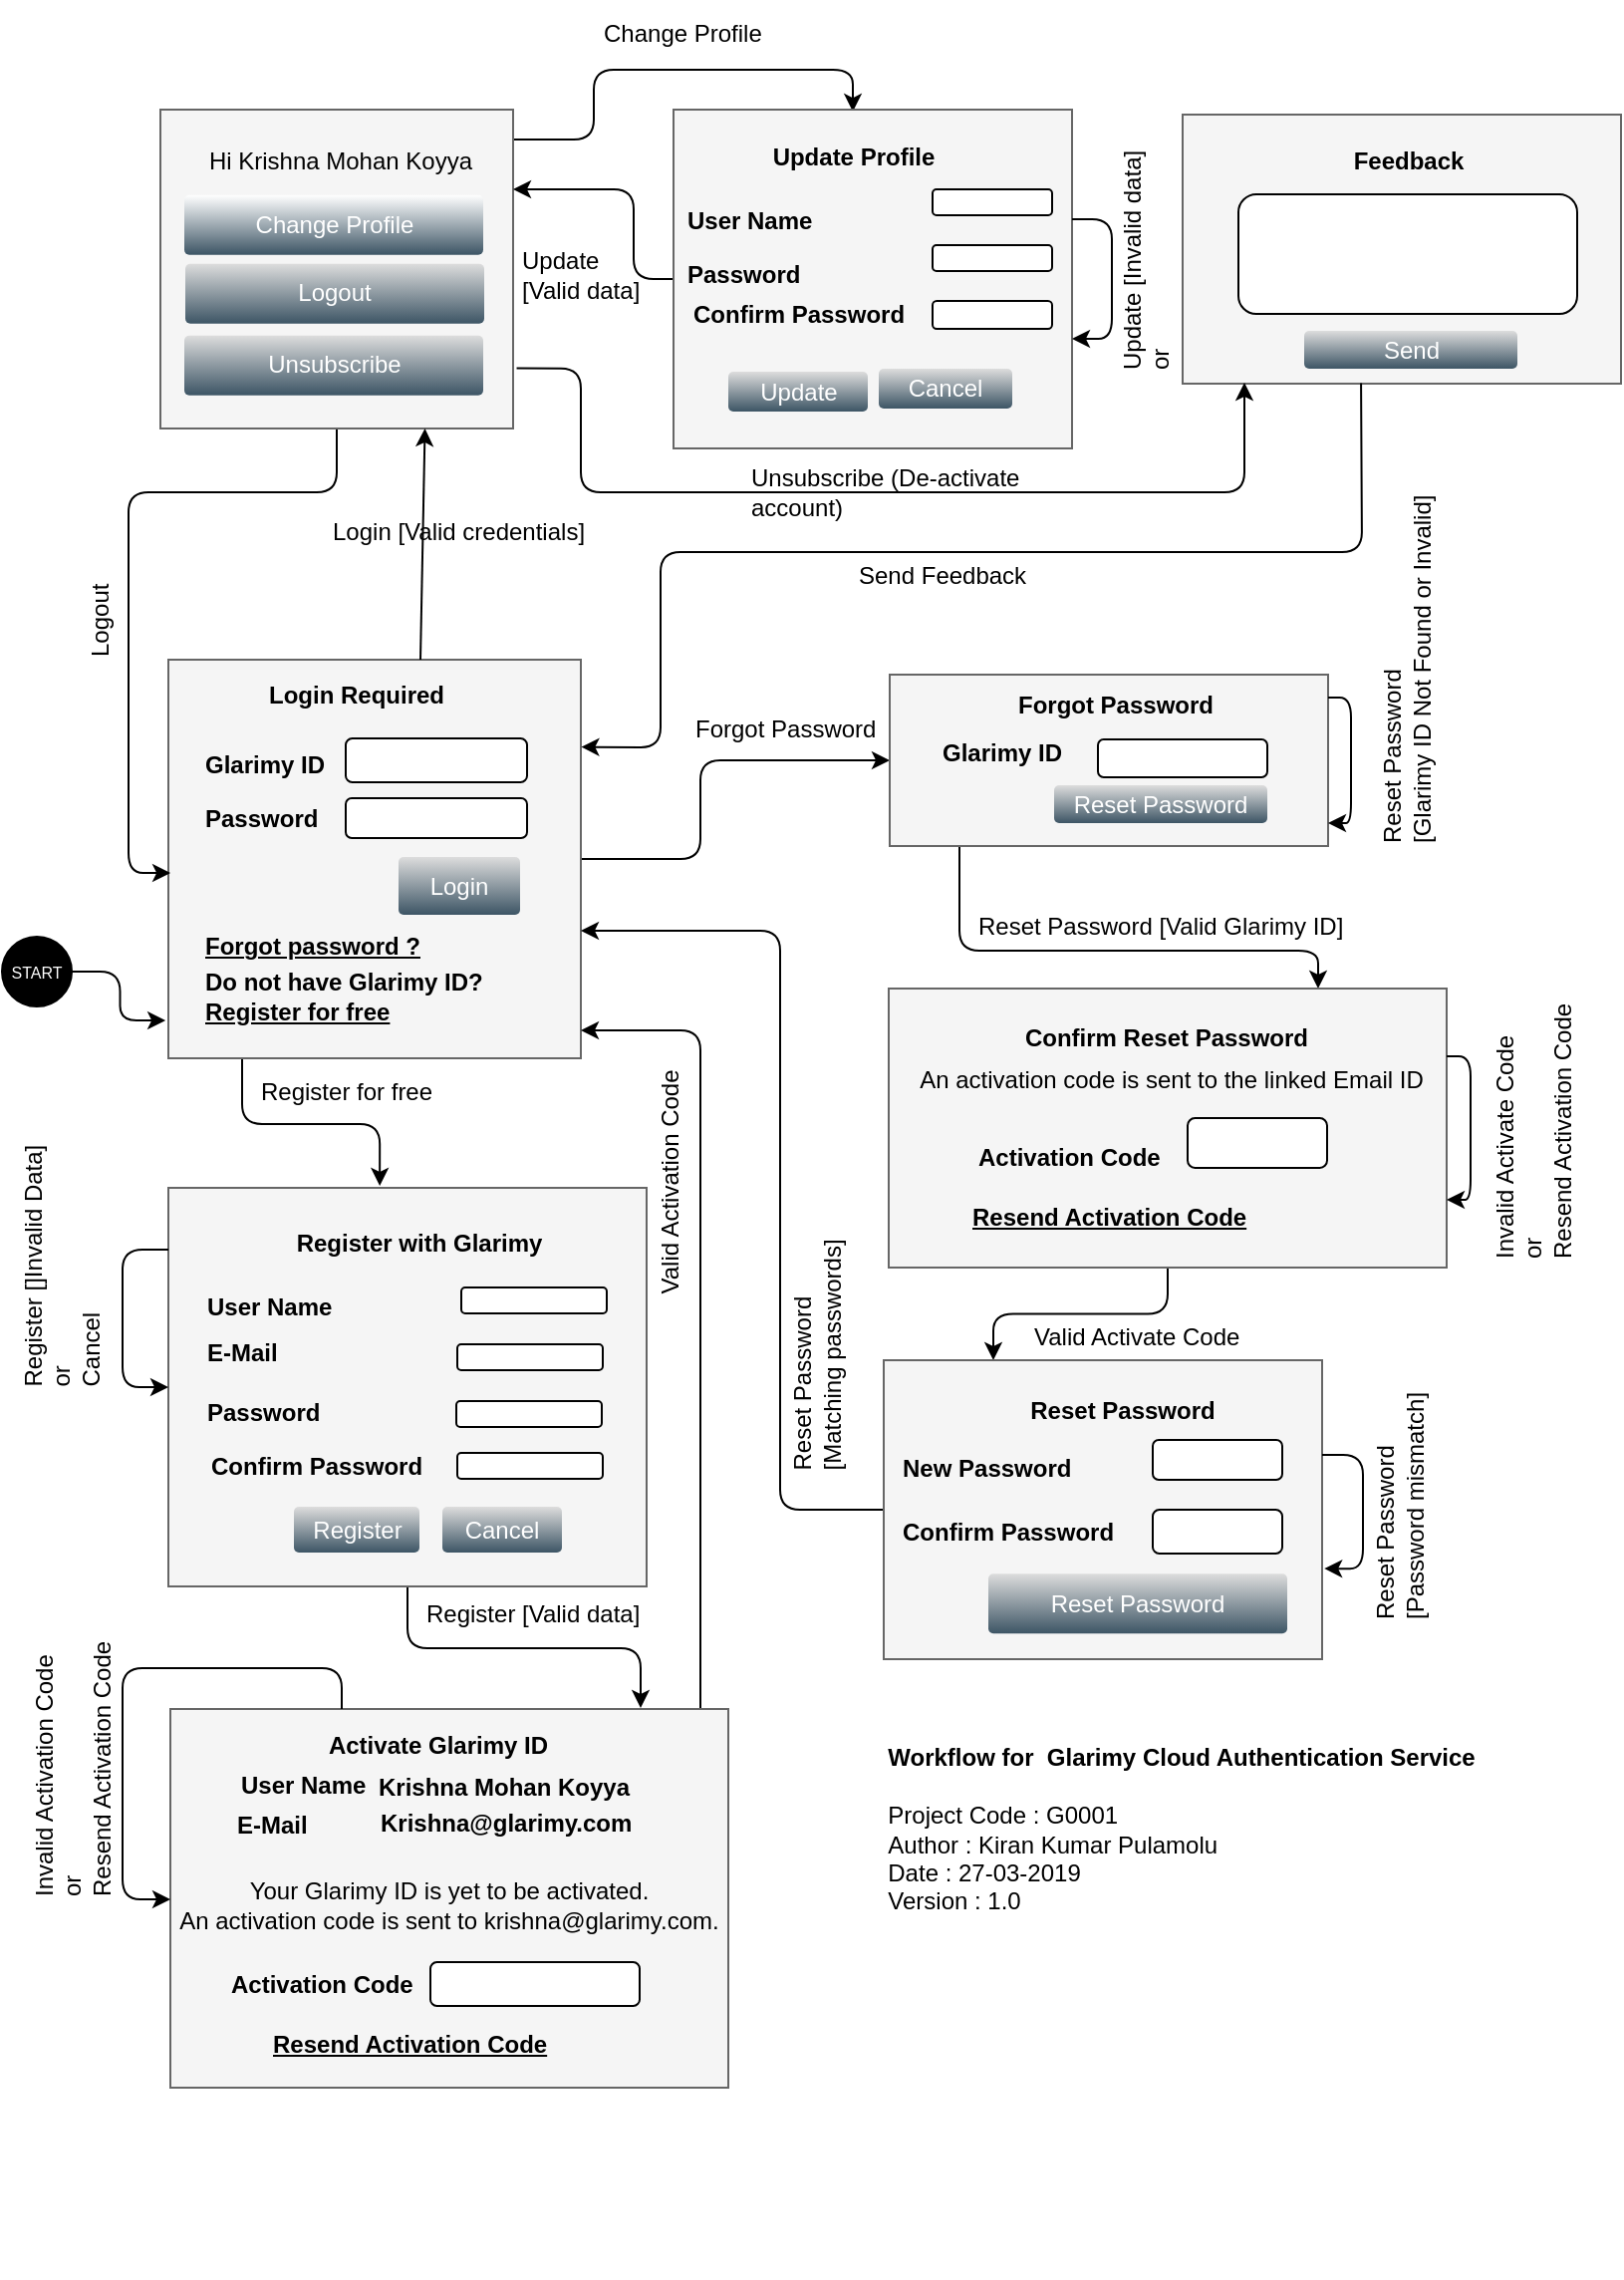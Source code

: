 <mxfile version="10.5.9" type="device"><diagram id="wPfs62p6KYjg1cKhnUaz" name="Page-1"><mxGraphModel dx="1690" dy="2635" grid="1" gridSize="10" guides="1" tooltips="1" connect="1" arrows="1" fold="1" page="1" pageScale="1" pageWidth="850" pageHeight="1100" math="0" shadow="0"><root><mxCell id="0"/><mxCell id="1" parent="0"/><mxCell id="7nVIwKbFRP0QSnvRqvEL-54" style="edgeStyle=orthogonalEdgeStyle;rounded=1;comic=0;jumpStyle=none;orthogonalLoop=1;jettySize=auto;html=1;entryX=0;entryY=0.5;entryDx=0;entryDy=0;fontSize=12;align=left;" parent="1" source="-WeDlyG0HKAQfzHUppv8-1" target="-WeDlyG0HKAQfzHUppv8-49" edge="1"><mxGeometry relative="1" as="geometry"><Array as="points"><mxPoint x="-486.5" y="-1769"/><mxPoint x="-486.5" y="-1818"/></Array></mxGeometry></mxCell><mxCell id="7nVIwKbFRP0QSnvRqvEL-73" style="edgeStyle=orthogonalEdgeStyle;rounded=1;comic=0;jumpStyle=none;orthogonalLoop=1;jettySize=auto;html=1;entryX=0.442;entryY=-0.005;entryDx=0;entryDy=0;entryPerimeter=0;fontSize=12;fontColor=#FFFFFF;align=left;" parent="1" source="-WeDlyG0HKAQfzHUppv8-1" target="-WeDlyG0HKAQfzHUppv8-17" edge="1"><mxGeometry relative="1" as="geometry"><Array as="points"><mxPoint x="-716.5" y="-1636"/><mxPoint x="-647.5" y="-1636"/></Array></mxGeometry></mxCell><mxCell id="-WeDlyG0HKAQfzHUppv8-1" value="" style="rounded=0;whiteSpace=wrap;html=1;fillColor=#f5f5f5;strokeColor=#666666;fontColor=#333333;fontSize=12;" parent="1" vertex="1"><mxGeometry x="-753.5" y="-1869" width="207" height="200" as="geometry"/></mxCell><mxCell id="-WeDlyG0HKAQfzHUppv8-2" value="" style="rounded=1;whiteSpace=wrap;html=1;fontSize=12;" parent="1" vertex="1"><mxGeometry x="-664.5" y="-1829.5" width="91" height="22" as="geometry"/></mxCell><mxCell id="-WeDlyG0HKAQfzHUppv8-3" value="&lt;font style=&quot;font-size: 12px;&quot;&gt;Glarimy ID&lt;/font&gt;" style="text;html=1;strokeColor=none;fillColor=none;align=left;verticalAlign=middle;whiteSpace=wrap;rounded=0;fontStyle=1;fontSize=12;" parent="1" vertex="1"><mxGeometry x="-737.5" y="-1836.5" width="120" height="40" as="geometry"/></mxCell><mxCell id="-WeDlyG0HKAQfzHUppv8-4" value="" style="rounded=1;whiteSpace=wrap;html=1;fontSize=12;" parent="1" vertex="1"><mxGeometry x="-664.5" y="-1799.5" width="91" height="20" as="geometry"/></mxCell><mxCell id="-WeDlyG0HKAQfzHUppv8-5" value="&lt;font style=&quot;font-size: 12px;&quot;&gt;Password&lt;/font&gt;" style="text;html=1;strokeColor=none;fillColor=none;align=left;verticalAlign=middle;whiteSpace=wrap;rounded=0;fontStyle=1;fontSize=12;" parent="1" vertex="1"><mxGeometry x="-737.5" y="-1809.5" width="130" height="40" as="geometry"/></mxCell><mxCell id="-WeDlyG0HKAQfzHUppv8-6" value="Login" style="strokeWidth=1;shadow=0;dashed=0;shape=mxgraph.ios.iButton;strokeColor=#444444;fontColor=#ffffff;buttonText=;fontSize=12;fillColor=#dddddd;fillColor2=#3D5565;whiteSpace=wrap;align=center;html=1;" parent="1" vertex="1"><mxGeometry x="-638" y="-1770" width="61" height="29" as="geometry"/></mxCell><mxCell id="-WeDlyG0HKAQfzHUppv8-7" value="&lt;div style=&quot;text-align: left; font-size: 12px;&quot;&gt;&lt;span style=&quot;font-size: 12px;&quot;&gt;&lt;font style=&quot;font-size: 12px;&quot;&gt;Forgot password ?&lt;/font&gt;&lt;/span&gt;&lt;/div&gt;" style="text;html=1;strokeColor=none;fillColor=none;align=left;verticalAlign=middle;whiteSpace=wrap;rounded=0;fontStyle=5;fontSize=12;" parent="1" vertex="1"><mxGeometry x="-737.5" y="-1735.5" width="210" height="20" as="geometry"/></mxCell><mxCell id="-WeDlyG0HKAQfzHUppv8-8" value="&lt;div&gt;&lt;font style=&quot;font-size: 12px&quot;&gt;Do not have Glarimy ID? &lt;br&gt;&lt;/font&gt;&lt;/div&gt;&lt;div&gt;&lt;font style=&quot;font-size: 12px&quot;&gt;&lt;u style=&quot;font-size: 12px&quot;&gt;Register for free&lt;/u&gt;&lt;/font&gt;&lt;/div&gt;" style="text;html=1;strokeColor=none;fillColor=none;align=left;verticalAlign=middle;whiteSpace=wrap;rounded=0;fontStyle=1;fontSize=12;" parent="1" vertex="1"><mxGeometry x="-737.5" y="-1710.5" width="157" height="20" as="geometry"/></mxCell><mxCell id="-WeDlyG0HKAQfzHUppv8-9" value="&lt;b style=&quot;font-size: 12px;&quot;&gt;&lt;font style=&quot;font-size: 12px;&quot;&gt;Login Required&lt;/font&gt;&lt;/b&gt;" style="text;html=1;strokeColor=none;fillColor=none;align=center;verticalAlign=middle;whiteSpace=wrap;rounded=0;fontSize=12;" parent="1" vertex="1"><mxGeometry x="-723" y="-1869" width="128" height="35" as="geometry"/></mxCell><mxCell id="7nVIwKbFRP0QSnvRqvEL-77" style="edgeStyle=orthogonalEdgeStyle;rounded=1;comic=0;jumpStyle=none;orthogonalLoop=1;jettySize=auto;html=1;fontSize=12;fontColor=#FFFFFF;align=left;" parent="1" source="-WeDlyG0HKAQfzHUppv8-17" edge="1"><mxGeometry relative="1" as="geometry"><mxPoint x="-516.5" y="-1343" as="targetPoint"/><Array as="points"><mxPoint x="-633.5" y="-1373"/><mxPoint x="-516.5" y="-1373"/></Array></mxGeometry></mxCell><mxCell id="-WeDlyG0HKAQfzHUppv8-17" value="" style="rounded=0;whiteSpace=wrap;html=1;fillColor=#f5f5f5;strokeColor=#666666;fontColor=#333333;fontSize=12;" parent="1" vertex="1"><mxGeometry x="-753.5" y="-1604" width="240" height="200" as="geometry"/></mxCell><mxCell id="-WeDlyG0HKAQfzHUppv8-18" value="" style="rounded=1;whiteSpace=wrap;html=1;fontSize=12;" parent="1" vertex="1"><mxGeometry x="-606.5" y="-1554" width="73" height="13" as="geometry"/></mxCell><mxCell id="-WeDlyG0HKAQfzHUppv8-19" value="&lt;font style=&quot;font-size: 12px;&quot;&gt;User Name&lt;/font&gt;" style="text;html=1;strokeColor=none;fillColor=none;align=left;verticalAlign=middle;whiteSpace=wrap;rounded=0;fontStyle=1;fontSize=12;" parent="1" vertex="1"><mxGeometry x="-736" y="-1564" width="120" height="40" as="geometry"/></mxCell><mxCell id="-WeDlyG0HKAQfzHUppv8-21" value="&lt;font style=&quot;font-size: 12px;&quot;&gt;Password&lt;/font&gt;" style="text;html=1;strokeColor=none;fillColor=none;align=left;verticalAlign=middle;whiteSpace=wrap;rounded=0;fontStyle=1;fontSize=12;" parent="1" vertex="1"><mxGeometry x="-736" y="-1511" width="130" height="40" as="geometry"/></mxCell><mxCell id="-WeDlyG0HKAQfzHUppv8-22" value="&lt;font style=&quot;font-size: 12px;&quot;&gt;Cancel&lt;/font&gt;" style="strokeWidth=1;html=1;shadow=0;dashed=0;shape=mxgraph.ios.iButton;strokeColor=#444444;fontColor=#ffffff;buttonText=;fontSize=12;fillColor=#dddddd;fillColor2=#3D5565;whiteSpace=wrap;align=center;" parent="1" vertex="1"><mxGeometry x="-616" y="-1444" width="60" height="23" as="geometry"/></mxCell><mxCell id="-WeDlyG0HKAQfzHUppv8-23" value="&lt;b style=&quot;font-size: 12px;&quot;&gt;&lt;font style=&quot;font-size: 12px;&quot;&gt;Register with Glarimy&lt;/font&gt;&lt;/b&gt;" style="text;html=1;strokeColor=none;fillColor=none;align=center;verticalAlign=middle;whiteSpace=wrap;rounded=0;fontSize=12;" parent="1" vertex="1"><mxGeometry x="-705" y="-1594" width="155" height="35" as="geometry"/></mxCell><mxCell id="-WeDlyG0HKAQfzHUppv8-28" value="&lt;font style=&quot;font-size: 12px;&quot;&gt;Register&lt;/font&gt;" style="strokeWidth=1;html=1;shadow=0;dashed=0;shape=mxgraph.ios.iButton;strokeColor=#444444;fontColor=#ffffff;buttonText=;fontSize=12;fillColor=#dddddd;fillColor2=#3D5565;whiteSpace=wrap;align=center;" parent="1" vertex="1"><mxGeometry x="-690.5" y="-1444" width="63" height="23" as="geometry"/></mxCell><mxCell id="-WeDlyG0HKAQfzHUppv8-30" value="&lt;font style=&quot;font-size: 12px;&quot;&gt;Confirm Password&lt;/font&gt;" style="text;html=1;strokeColor=none;fillColor=none;align=left;verticalAlign=middle;whiteSpace=wrap;rounded=0;fontStyle=1;fontSize=12;" parent="1" vertex="1"><mxGeometry x="-734.5" y="-1484" width="130" height="40" as="geometry"/></mxCell><mxCell id="-WeDlyG0HKAQfzHUppv8-32" value="&lt;font style=&quot;font-size: 12px;&quot;&gt;E-Mail&lt;/font&gt;" style="text;html=1;strokeColor=none;fillColor=none;align=left;verticalAlign=middle;whiteSpace=wrap;rounded=0;fontStyle=1;fontSize=12;" parent="1" vertex="1"><mxGeometry x="-736" y="-1541" width="120" height="40" as="geometry"/></mxCell><mxCell id="7nVIwKbFRP0QSnvRqvEL-84" style="edgeStyle=orthogonalEdgeStyle;rounded=1;comic=0;jumpStyle=none;orthogonalLoop=1;jettySize=auto;html=1;fontSize=12;fontColor=#FFFFFF;align=left;" parent="1" source="-WeDlyG0HKAQfzHUppv8-34" target="-WeDlyG0HKAQfzHUppv8-1" edge="1"><mxGeometry relative="1" as="geometry"><Array as="points"><mxPoint x="-486.5" y="-1683"/></Array></mxGeometry></mxCell><mxCell id="-WeDlyG0HKAQfzHUppv8-34" value="" style="rounded=0;whiteSpace=wrap;html=1;fillColor=#f5f5f5;strokeColor=#666666;fontColor=#333333;fontSize=12;" parent="1" vertex="1"><mxGeometry x="-752.5" y="-1342.5" width="280" height="190" as="geometry"/></mxCell><mxCell id="-WeDlyG0HKAQfzHUppv8-35" value="&lt;font style=&quot;font-size: 12px;&quot;&gt;User Name&lt;/font&gt;" style="text;html=1;strokeColor=none;fillColor=none;align=left;verticalAlign=middle;whiteSpace=wrap;rounded=0;fontStyle=1;fontSize=12;" parent="1" vertex="1"><mxGeometry x="-719.5" y="-1324.5" width="120" height="40" as="geometry"/></mxCell><mxCell id="-WeDlyG0HKAQfzHUppv8-36" value="Activate Glarimy ID" style="text;html=1;strokeColor=none;fillColor=none;align=center;verticalAlign=middle;whiteSpace=wrap;rounded=0;fontSize=12;fontStyle=1" parent="1" vertex="1"><mxGeometry x="-702.5" y="-1333.5" width="168" height="18" as="geometry"/></mxCell><mxCell id="-WeDlyG0HKAQfzHUppv8-40" value="" style="rounded=1;whiteSpace=wrap;html=1;fontSize=12;" parent="1" vertex="1"><mxGeometry x="-622" y="-1215.5" width="105" height="22" as="geometry"/></mxCell><mxCell id="-WeDlyG0HKAQfzHUppv8-41" value="&lt;font style=&quot;font-size: 12px;&quot;&gt;Activation Code&lt;/font&gt;" style="text;html=1;strokeColor=none;fillColor=none;align=left;verticalAlign=middle;whiteSpace=wrap;rounded=0;fontStyle=1;fontSize=12;" parent="1" vertex="1"><mxGeometry x="-724.5" y="-1224.5" width="130" height="40" as="geometry"/></mxCell><mxCell id="-WeDlyG0HKAQfzHUppv8-42" value="&lt;font style=&quot;font-size: 12px;&quot;&gt;E-Mail&lt;/font&gt;" style="text;html=1;strokeColor=none;fillColor=none;align=left;verticalAlign=middle;whiteSpace=wrap;rounded=0;fontStyle=1;fontSize=12;" parent="1" vertex="1"><mxGeometry x="-721" y="-1304.5" width="120" height="40" as="geometry"/></mxCell><mxCell id="-WeDlyG0HKAQfzHUppv8-44" value="&lt;font style=&quot;font-size: 12px;&quot;&gt;Krishna Mohan Koyya&lt;/font&gt;" style="text;html=1;strokeColor=none;fillColor=none;align=left;verticalAlign=middle;whiteSpace=wrap;rounded=0;fontStyle=1;fontSize=12;" parent="1" vertex="1"><mxGeometry x="-650.5" y="-1318" width="141" height="29" as="geometry"/></mxCell><mxCell id="-WeDlyG0HKAQfzHUppv8-45" value="&lt;font style=&quot;font-size: 12px;&quot;&gt;Krishna@glarimy.com&lt;/font&gt;" style="text;html=1;strokeColor=none;fillColor=none;align=left;verticalAlign=middle;whiteSpace=wrap;rounded=0;fontStyle=1;fontSize=12;" parent="1" vertex="1"><mxGeometry x="-649" y="-1298" width="141" height="26" as="geometry"/></mxCell><mxCell id="-WeDlyG0HKAQfzHUppv8-46" value="&lt;div style=&quot;text-align: left; font-size: 12px;&quot;&gt;&lt;span style=&quot;font-size: 12px;&quot;&gt;&lt;font style=&quot;font-size: 12px;&quot;&gt;Resend Activation Code&lt;/font&gt;&lt;/span&gt;&lt;/div&gt;" style="text;html=1;strokeColor=none;fillColor=none;align=left;verticalAlign=middle;whiteSpace=wrap;rounded=0;fontStyle=5;fontSize=12;" parent="1" vertex="1"><mxGeometry x="-703.5" y="-1184.5" width="146" height="20" as="geometry"/></mxCell><mxCell id="7nVIwKbFRP0QSnvRqvEL-57" style="edgeStyle=orthogonalEdgeStyle;rounded=1;comic=0;jumpStyle=none;orthogonalLoop=1;jettySize=auto;html=1;fontSize=12;align=left;" parent="1" source="-WeDlyG0HKAQfzHUppv8-49" target="-WeDlyG0HKAQfzHUppv8-57" edge="1"><mxGeometry relative="1" as="geometry"><Array as="points"><mxPoint x="-356.5" y="-1723"/><mxPoint x="-176.5" y="-1723"/></Array></mxGeometry></mxCell><mxCell id="-WeDlyG0HKAQfzHUppv8-49" value="" style="rounded=0;whiteSpace=wrap;html=1;fillColor=#f5f5f5;strokeColor=#666666;fontColor=#333333;fontSize=12;" parent="1" vertex="1"><mxGeometry x="-391.5" y="-1861.5" width="220" height="86" as="geometry"/></mxCell><mxCell id="-WeDlyG0HKAQfzHUppv8-50" value="&lt;b style=&quot;font-size: 12px;&quot;&gt;&lt;font style=&quot;font-size: 12px;&quot;&gt;Forgot Password&lt;/font&gt;&lt;/b&gt;" style="text;html=1;strokeColor=none;fillColor=none;align=center;verticalAlign=middle;whiteSpace=wrap;rounded=0;fontSize=12;" parent="1" vertex="1"><mxGeometry x="-340" y="-1864" width="124" height="35" as="geometry"/></mxCell><mxCell id="-WeDlyG0HKAQfzHUppv8-54" value="" style="rounded=1;whiteSpace=wrap;html=1;fontSize=12;" parent="1" vertex="1"><mxGeometry x="-287" y="-1829" width="85" height="19" as="geometry"/></mxCell><mxCell id="-WeDlyG0HKAQfzHUppv8-55" value="&lt;font style=&quot;font-size: 12px;&quot;&gt;Glarimy ID&lt;/font&gt;" style="text;html=1;strokeColor=none;fillColor=none;align=left;verticalAlign=middle;whiteSpace=wrap;rounded=0;fontStyle=1;fontSize=12;" parent="1" vertex="1"><mxGeometry x="-367" y="-1842.167" width="130" height="40" as="geometry"/></mxCell><mxCell id="7nVIwKbFRP0QSnvRqvEL-59" style="edgeStyle=orthogonalEdgeStyle;rounded=1;comic=0;jumpStyle=none;orthogonalLoop=1;jettySize=auto;html=1;entryX=0.25;entryY=0;entryDx=0;entryDy=0;fontSize=12;align=left;" parent="1" source="-WeDlyG0HKAQfzHUppv8-57" target="-WeDlyG0HKAQfzHUppv8-65" edge="1"><mxGeometry relative="1" as="geometry"/></mxCell><mxCell id="-WeDlyG0HKAQfzHUppv8-57" value="" style="rounded=0;whiteSpace=wrap;html=1;fillColor=#f5f5f5;strokeColor=#666666;fontColor=#333333;fontSize=12;" parent="1" vertex="1"><mxGeometry x="-392" y="-1704" width="280" height="140" as="geometry"/></mxCell><mxCell id="-WeDlyG0HKAQfzHUppv8-58" value="&lt;b style=&quot;font-size: 12px;&quot;&gt;&lt;font style=&quot;font-size: 12px;&quot;&gt;Confirm Reset Password&lt;br style=&quot;font-size: 12px;&quot;&gt;&lt;/font&gt;&lt;/b&gt;" style="text;html=1;strokeColor=none;fillColor=none;align=center;verticalAlign=middle;whiteSpace=wrap;rounded=0;fontSize=12;" parent="1" vertex="1"><mxGeometry x="-333" y="-1697" width="161" height="35" as="geometry"/></mxCell><mxCell id="7nVIwKbFRP0QSnvRqvEL-66" style="edgeStyle=orthogonalEdgeStyle;rounded=1;comic=0;jumpStyle=none;orthogonalLoop=1;jettySize=auto;html=1;fontSize=12;align=left;" parent="1" source="-WeDlyG0HKAQfzHUppv8-65" edge="1"><mxGeometry relative="1" as="geometry"><mxPoint x="-546.5" y="-1733" as="targetPoint"/><Array as="points"><mxPoint x="-446.5" y="-1442"/><mxPoint x="-446.5" y="-1733"/></Array></mxGeometry></mxCell><mxCell id="7nVIwKbFRP0QSnvRqvEL-67" value="&lt;div&gt;Reset Password&lt;/div&gt;&lt;div&gt;[Matching passwords]&lt;br&gt;&lt;/div&gt;" style="text;html=1;resizable=0;points=[];align=left;verticalAlign=middle;labelBackgroundColor=none;fontSize=12;rotation=-90;" parent="7nVIwKbFRP0QSnvRqvEL-66" vertex="1" connectable="0"><mxGeometry x="-0.731" y="2" relative="1" as="geometry"><mxPoint x="19.5" y="-10.5" as="offset"/></mxGeometry></mxCell><mxCell id="-WeDlyG0HKAQfzHUppv8-65" value="" style="rounded=0;whiteSpace=wrap;html=1;fillColor=#f5f5f5;strokeColor=#666666;fontColor=#333333;fontSize=12;" parent="1" vertex="1"><mxGeometry x="-394.5" y="-1517.5" width="220" height="150" as="geometry"/></mxCell><mxCell id="-WeDlyG0HKAQfzHUppv8-66" value="" style="rounded=1;whiteSpace=wrap;html=1;fontSize=12;" parent="1" vertex="1"><mxGeometry x="-259.5" y="-1477.5" width="65" height="20" as="geometry"/></mxCell><mxCell id="-WeDlyG0HKAQfzHUppv8-67" value="New &lt;font style=&quot;font-size: 12px;&quot;&gt;Password&lt;/font&gt;" style="text;html=1;strokeColor=none;fillColor=none;align=left;verticalAlign=middle;whiteSpace=wrap;rounded=0;fontStyle=1;fontSize=12;" parent="1" vertex="1"><mxGeometry x="-387" y="-1482.583" width="130" height="40" as="geometry"/></mxCell><mxCell id="-WeDlyG0HKAQfzHUppv8-68" value="&lt;b style=&quot;font-size: 12px;&quot;&gt;&lt;font style=&quot;font-size: 12px;&quot;&gt;Reset Password&lt;/font&gt;&lt;/b&gt;" style="text;html=1;strokeColor=none;fillColor=none;align=center;verticalAlign=middle;whiteSpace=wrap;rounded=0;fontSize=12;" parent="1" vertex="1"><mxGeometry x="-338" y="-1510" width="127" height="35" as="geometry"/></mxCell><mxCell id="-WeDlyG0HKAQfzHUppv8-71" value="Reset Password" style="strokeWidth=1;html=1;shadow=0;dashed=0;shape=mxgraph.ios.iButton;strokeColor=#444444;fontColor=#ffffff;buttonText=;fontSize=12;fillColor=#dddddd;fillColor2=#3D5565;whiteSpace=wrap;align=center;" parent="1" vertex="1"><mxGeometry x="-342" y="-1410.333" width="150" height="30" as="geometry"/></mxCell><mxCell id="-WeDlyG0HKAQfzHUppv8-72" value="" style="rounded=1;whiteSpace=wrap;html=1;fontSize=12;" parent="1" vertex="1"><mxGeometry x="-259.5" y="-1442.5" width="65" height="22" as="geometry"/></mxCell><mxCell id="-WeDlyG0HKAQfzHUppv8-73" value="&lt;font style=&quot;font-size: 12px;&quot;&gt;Confirm Password&lt;/font&gt;" style="text;html=1;strokeColor=none;fillColor=none;align=left;verticalAlign=middle;whiteSpace=wrap;rounded=0;fontStyle=1;fontSize=12;" parent="1" vertex="1"><mxGeometry x="-387" y="-1450.583" width="130" height="40" as="geometry"/></mxCell><mxCell id="7nVIwKbFRP0QSnvRqvEL-70" style="edgeStyle=orthogonalEdgeStyle;rounded=1;comic=0;jumpStyle=none;orthogonalLoop=1;jettySize=auto;html=1;entryX=0.005;entryY=0.535;entryDx=0;entryDy=0;entryPerimeter=0;fontSize=12;fontColor=#FFFFFF;align=left;" parent="1" source="-WeDlyG0HKAQfzHUppv8-75" target="-WeDlyG0HKAQfzHUppv8-1" edge="1"><mxGeometry relative="1" as="geometry"><Array as="points"><mxPoint x="-773.5" y="-1953"/><mxPoint x="-773.5" y="-1762"/></Array></mxGeometry></mxCell><mxCell id="y6PYTn3fWXyCUAHI5n6K-3" style="edgeStyle=orthogonalEdgeStyle;rounded=1;orthogonalLoop=1;jettySize=auto;html=1;entryX=0.45;entryY=0.006;entryDx=0;entryDy=0;entryPerimeter=0;" parent="1" source="-WeDlyG0HKAQfzHUppv8-75" target="-WeDlyG0HKAQfzHUppv8-87" edge="1"><mxGeometry relative="1" as="geometry"><Array as="points"><mxPoint x="-540" y="-2130"/><mxPoint x="-540" y="-2165"/><mxPoint x="-410" y="-2165"/></Array></mxGeometry></mxCell><mxCell id="-WeDlyG0HKAQfzHUppv8-75" value="" style="rounded=0;whiteSpace=wrap;html=1;fillColor=#f5f5f5;strokeColor=#666666;fontColor=#333333;fontSize=12;" parent="1" vertex="1"><mxGeometry x="-757.5" y="-2145" width="177" height="160" as="geometry"/></mxCell><mxCell id="-WeDlyG0HKAQfzHUppv8-76" value="Hi Krishna Mohan Koyya" style="text;html=1;strokeColor=none;fillColor=none;align=center;verticalAlign=middle;whiteSpace=wrap;rounded=0;fontSize=12;" parent="1" vertex="1"><mxGeometry x="-747.5" y="-2137" width="160" height="35" as="geometry"/></mxCell><mxCell id="-WeDlyG0HKAQfzHUppv8-79" value="&lt;font style=&quot;font-size: 12px;&quot;&gt;Change Profile&lt;/font&gt;" style="strokeWidth=1;html=1;shadow=0;dashed=0;shape=mxgraph.ios.iButton;buttonText=;fontSize=12;fillColor2=#3D5565;whiteSpace=wrap;align=center;fontColor=#FFFFFF;" parent="1" vertex="1"><mxGeometry x="-745.5" y="-2102.167" width="150" height="30" as="geometry"/></mxCell><mxCell id="-WeDlyG0HKAQfzHUppv8-82" value="&lt;font style=&quot;font-size: 12px;&quot;&gt;Logout&lt;/font&gt;" style="strokeWidth=1;html=1;shadow=0;dashed=0;shape=mxgraph.ios.iButton;strokeColor=#444444;fontColor=#ffffff;buttonText=;fontSize=12;fillColor=#dddddd;fillColor2=#3D5565;whiteSpace=wrap;align=center;" parent="1" vertex="1"><mxGeometry x="-745" y="-2067.667" width="150" height="30" as="geometry"/></mxCell><mxCell id="-WeDlyG0HKAQfzHUppv8-85" value="&lt;font style=&quot;font-size: 12px;&quot;&gt;Unsubscribe&lt;/font&gt;" style="strokeWidth=1;html=1;shadow=0;dashed=0;shape=mxgraph.ios.iButton;strokeColor=#444444;fontColor=#ffffff;buttonText=;fontSize=12;fillColor=#dddddd;fillColor2=#3D5565;whiteSpace=wrap;align=center;" parent="1" vertex="1"><mxGeometry x="-745.5" y="-2031.667" width="150" height="30" as="geometry"/></mxCell><mxCell id="y6PYTn3fWXyCUAHI5n6K-5" style="edgeStyle=orthogonalEdgeStyle;rounded=1;orthogonalLoop=1;jettySize=auto;html=1;entryX=1;entryY=0.25;entryDx=0;entryDy=0;" parent="1" source="-WeDlyG0HKAQfzHUppv8-87" target="-WeDlyG0HKAQfzHUppv8-75" edge="1"><mxGeometry relative="1" as="geometry"><Array as="points"><mxPoint x="-520" y="-2060"/><mxPoint x="-520" y="-2105"/></Array></mxGeometry></mxCell><mxCell id="-WeDlyG0HKAQfzHUppv8-87" value="" style="rounded=0;whiteSpace=wrap;html=1;fillColor=#f5f5f5;strokeColor=#666666;fontColor=#333333;fontSize=12;" parent="1" vertex="1"><mxGeometry x="-500" y="-2145" width="200" height="170" as="geometry"/></mxCell><mxCell id="-WeDlyG0HKAQfzHUppv8-88" value="" style="rounded=1;whiteSpace=wrap;html=1;fontSize=12;" parent="1" vertex="1"><mxGeometry x="-370" y="-2105" width="60" height="13" as="geometry"/></mxCell><mxCell id="-WeDlyG0HKAQfzHUppv8-89" value="&lt;font style=&quot;font-size: 12px;&quot;&gt;User Name&lt;/font&gt;" style="text;html=1;strokeColor=none;fillColor=none;align=left;verticalAlign=middle;whiteSpace=wrap;rounded=0;fontStyle=1;fontSize=12;" parent="1" vertex="1"><mxGeometry x="-495" y="-2108.75" width="120" height="40" as="geometry"/></mxCell><mxCell id="-WeDlyG0HKAQfzHUppv8-90" value="" style="rounded=1;whiteSpace=wrap;html=1;fontSize=12;" parent="1" vertex="1"><mxGeometry x="-370" y="-2077" width="60" height="13" as="geometry"/></mxCell><mxCell id="-WeDlyG0HKAQfzHUppv8-91" value="&lt;font style=&quot;font-size: 12px;&quot;&gt;Password&lt;/font&gt;" style="text;html=1;strokeColor=none;fillColor=none;align=left;verticalAlign=middle;whiteSpace=wrap;rounded=0;fontStyle=1;fontSize=12;" parent="1" vertex="1"><mxGeometry x="-495" y="-2082.25" width="130" height="40" as="geometry"/></mxCell><mxCell id="-WeDlyG0HKAQfzHUppv8-92" value="&lt;font style=&quot;font-size: 12px;&quot;&gt;Cancel&lt;/font&gt;" style="strokeWidth=1;html=1;shadow=0;dashed=0;shape=mxgraph.ios.iButton;strokeColor=#444444;fontColor=#ffffff;buttonText=;fontSize=12;fillColor=#dddddd;fillColor2=#3D5565;whiteSpace=wrap;align=center;" parent="1" vertex="1"><mxGeometry x="-397" y="-2015" width="67" height="20" as="geometry"/></mxCell><mxCell id="-WeDlyG0HKAQfzHUppv8-93" value="&lt;b style=&quot;font-size: 12px;&quot;&gt;&lt;font style=&quot;font-size: 12px;&quot;&gt;Update Profile&lt;/font&gt;&lt;/b&gt;" style="text;html=1;strokeColor=none;fillColor=none;align=center;verticalAlign=middle;whiteSpace=wrap;rounded=0;fontSize=12;" parent="1" vertex="1"><mxGeometry x="-501.5" y="-2139" width="183" height="35" as="geometry"/></mxCell><mxCell id="-WeDlyG0HKAQfzHUppv8-98" value="&lt;font style=&quot;font-size: 12px;&quot;&gt;Update&lt;/font&gt;" style="strokeWidth=1;html=1;shadow=0;dashed=0;shape=mxgraph.ios.iButton;strokeColor=#444444;fontColor=#ffffff;buttonText=;fontSize=12;fillColor=#dddddd;fillColor2=#3D5565;whiteSpace=wrap;align=center;" parent="1" vertex="1"><mxGeometry x="-472.5" y="-2013.5" width="70" height="20" as="geometry"/></mxCell><mxCell id="-WeDlyG0HKAQfzHUppv8-99" value="" style="rounded=1;whiteSpace=wrap;html=1;fontSize=12;" parent="1" vertex="1"><mxGeometry x="-370" y="-2049" width="60" height="14" as="geometry"/></mxCell><mxCell id="-WeDlyG0HKAQfzHUppv8-100" value="&lt;font style=&quot;font-size: 12px;&quot;&gt;Confirm Password&lt;/font&gt;" style="text;html=1;strokeColor=none;fillColor=none;align=left;verticalAlign=middle;whiteSpace=wrap;rounded=0;fontStyle=1;fontSize=12;" parent="1" vertex="1"><mxGeometry x="-492.5" y="-2062.25" width="130" height="40" as="geometry"/></mxCell><mxCell id="-WeDlyG0HKAQfzHUppv8-102" value="&lt;div style=&quot;text-align: left ; font-size: 12px&quot;&gt;&lt;span style=&quot;font-size: 12px&quot;&gt;&lt;b style=&quot;font-size: 12px&quot;&gt;&lt;font style=&quot;font-size: 12px&quot;&gt;Workflow for&amp;nbsp; Glarimy Cloud Authentication Service&lt;/font&gt;&lt;/b&gt;&lt;/span&gt;&lt;/div&gt;&lt;div style=&quot;text-align: left ; font-size: 12px&quot;&gt;&lt;br style=&quot;font-size: 12px&quot;&gt;&lt;/div&gt;&lt;div style=&quot;text-align: left ; font-size: 12px&quot;&gt;&lt;font style=&quot;font-size: 12px&quot;&gt;Project Code : G0001&lt;/font&gt;&lt;/div&gt;&lt;div style=&quot;text-align: left ; font-size: 12px&quot;&gt;&lt;span style=&quot;font-size: 12px&quot;&gt;&lt;font style=&quot;font-size: 12px&quot;&gt;Author : Kiran Kumar Pulamolu&lt;/font&gt;&lt;/span&gt;&lt;/div&gt;&lt;div style=&quot;text-align: left ; font-size: 12px&quot;&gt;&lt;span style=&quot;font-size: 12px&quot;&gt;&lt;font style=&quot;font-size: 12px&quot;&gt;Date : 27-03-2019&lt;/font&gt;&lt;/span&gt;&lt;/div&gt;&lt;div style=&quot;text-align: left ; font-size: 12px&quot;&gt;&lt;font style=&quot;font-size: 12px&quot;&gt;Version : 1.0&lt;/font&gt;&lt;/div&gt;" style="text;html=1;strokeColor=none;fillColor=none;align=center;verticalAlign=middle;whiteSpace=wrap;rounded=0;fontSize=12;" parent="1" vertex="1"><mxGeometry x="-394.5" y="-1332" width="298" height="100" as="geometry"/></mxCell><mxCell id="7nVIwKbFRP0QSnvRqvEL-3" value="&lt;div style=&quot;font-size: 12px;&quot;&gt;Your Glarimy ID is yet to be activated.&lt;/div&gt;&lt;div style=&quot;font-size: 12px;&quot;&gt;An activation code is sent to krishna@glarimy.com. &lt;/div&gt;" style="text;html=1;strokeColor=none;fillColor=none;align=center;verticalAlign=middle;whiteSpace=wrap;rounded=0;fontSize=12;" parent="1" vertex="1"><mxGeometry x="-753.5" y="-1254" width="281" height="20" as="geometry"/></mxCell><mxCell id="7nVIwKbFRP0QSnvRqvEL-14" value="" style="rounded=1;whiteSpace=wrap;html=1;fontSize=12;" parent="1" vertex="1"><mxGeometry x="-242" y="-1639" width="70" height="25" as="geometry"/></mxCell><mxCell id="7nVIwKbFRP0QSnvRqvEL-15" value="&lt;font style=&quot;font-size: 12px;&quot;&gt;Activation Code&lt;/font&gt;" style="text;html=1;strokeColor=none;fillColor=none;align=left;verticalAlign=middle;whiteSpace=wrap;rounded=0;fontStyle=1;fontSize=12;" parent="1" vertex="1"><mxGeometry x="-349.5" y="-1639.5" width="130" height="40" as="geometry"/></mxCell><mxCell id="7nVIwKbFRP0QSnvRqvEL-16" value="&lt;div style=&quot;text-align: left; font-size: 12px;&quot;&gt;&lt;span style=&quot;font-size: 12px;&quot;&gt;&lt;font style=&quot;font-size: 12px;&quot;&gt;Resend Activation Code&lt;/font&gt;&lt;/span&gt;&lt;/div&gt;" style="text;html=1;strokeColor=none;fillColor=none;align=left;verticalAlign=middle;whiteSpace=wrap;rounded=0;fontStyle=5;fontSize=12;" parent="1" vertex="1"><mxGeometry x="-352" y="-1599" width="155" height="20" as="geometry"/></mxCell><mxCell id="7nVIwKbFRP0QSnvRqvEL-17" value="An activation code is sent to the linked Email ID " style="text;html=1;strokeColor=none;fillColor=none;align=center;verticalAlign=middle;whiteSpace=wrap;rounded=0;fontSize=12;" parent="1" vertex="1"><mxGeometry x="-382" y="-1668" width="264" height="20" as="geometry"/></mxCell><mxCell id="7nVIwKbFRP0QSnvRqvEL-38" value="" style="rounded=1;whiteSpace=wrap;html=1;fontSize=12;" parent="1" vertex="1"><mxGeometry x="-608.5" y="-1525.5" width="73" height="13" as="geometry"/></mxCell><mxCell id="7nVIwKbFRP0QSnvRqvEL-39" value="" style="rounded=1;whiteSpace=wrap;html=1;fontSize=12;" parent="1" vertex="1"><mxGeometry x="-609" y="-1497" width="73" height="13" as="geometry"/></mxCell><mxCell id="7nVIwKbFRP0QSnvRqvEL-40" value="" style="rounded=1;whiteSpace=wrap;html=1;fontSize=12;" parent="1" vertex="1"><mxGeometry x="-608.5" y="-1471" width="73" height="13" as="geometry"/></mxCell><mxCell id="7nVIwKbFRP0QSnvRqvEL-43" value="Reset Password" style="strokeWidth=1;html=1;shadow=0;dashed=0;shape=mxgraph.ios.iButton;strokeColor=#444444;fontColor=#ffffff;buttonText=;fontSize=12;fillColor=#dddddd;fillColor2=#3D5565;whiteSpace=wrap;align=center;" parent="1" vertex="1"><mxGeometry x="-309" y="-1806" width="107" height="19" as="geometry"/></mxCell><mxCell id="7nVIwKbFRP0QSnvRqvEL-47" value="&lt;div&gt;Reset Password&lt;/div&gt;&lt;div&gt;[Glarimy ID Not Found or Invalid]&lt;/div&gt;" style="text;html=1;strokeColor=none;fillColor=none;align=left;verticalAlign=middle;whiteSpace=wrap;rounded=0;fontSize=12;rotation=-90;" parent="1" vertex="1"><mxGeometry x="-227" y="-1879" width="189" height="20" as="geometry"/></mxCell><mxCell id="7nVIwKbFRP0QSnvRqvEL-49" style="edgeStyle=orthogonalEdgeStyle;rounded=1;comic=0;jumpStyle=none;orthogonalLoop=1;jettySize=auto;html=1;fontSize=12;align=left;" parent="1" source="-WeDlyG0HKAQfzHUppv8-49" target="-WeDlyG0HKAQfzHUppv8-49" edge="1"><mxGeometry relative="1" as="geometry"><Array as="points"><mxPoint x="-160" y="-1850"/></Array></mxGeometry></mxCell><mxCell id="7nVIwKbFRP0QSnvRqvEL-51" value="&lt;div&gt;Update [Valid data]&lt;br&gt;&lt;/div&gt;" style="text;html=1;strokeColor=none;fillColor=none;align=left;verticalAlign=middle;whiteSpace=wrap;rounded=0;fontSize=12;direction=south;" parent="1" vertex="1"><mxGeometry x="-578.5" y="-2078.5" width="71" height="33" as="geometry"/></mxCell><mxCell id="7nVIwKbFRP0QSnvRqvEL-55" value="Forgot Password" style="text;html=1;strokeColor=none;fillColor=none;align=left;verticalAlign=middle;whiteSpace=wrap;rounded=0;fontSize=12;" parent="1" vertex="1"><mxGeometry x="-491.5" y="-1844" width="96" height="20" as="geometry"/></mxCell><mxCell id="7nVIwKbFRP0QSnvRqvEL-58" value="&lt;div&gt;Reset Password [Valid Glarimy ID]&lt;/div&gt;" style="text;html=1;strokeColor=none;fillColor=none;align=left;verticalAlign=middle;whiteSpace=wrap;rounded=0;fontSize=12;" parent="1" vertex="1"><mxGeometry x="-349.5" y="-1745.5" width="189" height="20" as="geometry"/></mxCell><mxCell id="7nVIwKbFRP0QSnvRqvEL-60" value="Valid Activate Code" style="text;html=1;strokeColor=none;fillColor=none;align=left;verticalAlign=middle;whiteSpace=wrap;rounded=0;fontSize=12;" parent="1" vertex="1"><mxGeometry x="-321.5" y="-1539" width="116" height="20" as="geometry"/></mxCell><mxCell id="7nVIwKbFRP0QSnvRqvEL-61" style="edgeStyle=orthogonalEdgeStyle;rounded=1;comic=0;jumpStyle=none;orthogonalLoop=1;jettySize=auto;html=1;fontSize=12;align=left;" parent="1" source="-WeDlyG0HKAQfzHUppv8-57" target="-WeDlyG0HKAQfzHUppv8-57" edge="1"><mxGeometry relative="1" as="geometry"><Array as="points"><mxPoint x="-100" y="-1670"/></Array></mxGeometry></mxCell><mxCell id="7nVIwKbFRP0QSnvRqvEL-62" value="&lt;div&gt;Invalid Activate Code&lt;/div&gt;&lt;div&gt;or&lt;/div&gt;&lt;div&gt;Resend Activation Code&lt;br&gt;&lt;/div&gt;" style="text;html=1;strokeColor=none;fillColor=none;align=left;verticalAlign=middle;whiteSpace=wrap;rounded=0;fontSize=12;rotation=-90;" parent="1" vertex="1"><mxGeometry x="-136.5" y="-1644" width="136" height="20" as="geometry"/></mxCell><mxCell id="7nVIwKbFRP0QSnvRqvEL-63" style="edgeStyle=orthogonalEdgeStyle;rounded=1;comic=0;jumpStyle=none;orthogonalLoop=1;jettySize=auto;html=1;entryX=1.005;entryY=0.697;entryDx=0;entryDy=0;entryPerimeter=0;fontSize=12;align=left;" parent="1" source="-WeDlyG0HKAQfzHUppv8-65" target="-WeDlyG0HKAQfzHUppv8-65" edge="1"><mxGeometry relative="1" as="geometry"><Array as="points"><mxPoint x="-154" y="-1470"/><mxPoint x="-154" y="-1413"/></Array></mxGeometry></mxCell><mxCell id="7nVIwKbFRP0QSnvRqvEL-64" value="Reset Password [Password mismatch]" style="text;html=1;strokeColor=none;fillColor=none;align=left;verticalAlign=middle;whiteSpace=wrap;rounded=0;fontSize=12;rotation=-90;" parent="1" vertex="1"><mxGeometry x="-194.5" y="-1454" width="118" height="20" as="geometry"/></mxCell><mxCell id="7nVIwKbFRP0QSnvRqvEL-68" style="edgeStyle=orthogonalEdgeStyle;comic=0;jumpStyle=none;orthogonalLoop=1;jettySize=auto;html=1;fontSize=12;align=left;rounded=1;" parent="1" source="-WeDlyG0HKAQfzHUppv8-87" target="-WeDlyG0HKAQfzHUppv8-87" edge="1"><mxGeometry relative="1" as="geometry"><Array as="points"><mxPoint x="-280" y="-2090"/></Array></mxGeometry></mxCell><mxCell id="7nVIwKbFRP0QSnvRqvEL-69" value="&lt;div&gt;Update [Invalid data]&lt;/div&gt;&lt;div&gt;or&lt;/div&gt;&lt;div&gt;Cancel&lt;br&gt;&lt;/div&gt;" style="text;html=1;strokeColor=none;fillColor=none;align=left;verticalAlign=middle;whiteSpace=wrap;rounded=0;fontSize=12;rotation=-90;" parent="1" vertex="1"><mxGeometry x="-314" y="-2080.5" width="117" height="20" as="geometry"/></mxCell><mxCell id="7nVIwKbFRP0QSnvRqvEL-72" value="Logout" style="text;html=1;strokeColor=none;fillColor=none;align=left;verticalAlign=middle;whiteSpace=wrap;rounded=0;fontSize=12;direction=south;rotation=-90;" parent="1" vertex="1"><mxGeometry x="-797.5" y="-1905" width="20" height="54" as="geometry"/></mxCell><mxCell id="7nVIwKbFRP0QSnvRqvEL-74" value="Register for free" style="text;html=1;strokeColor=none;fillColor=none;align=left;verticalAlign=middle;whiteSpace=wrap;rounded=0;fontSize=12;" parent="1" vertex="1"><mxGeometry x="-709.5" y="-1662" width="118" height="20" as="geometry"/></mxCell><mxCell id="7nVIwKbFRP0QSnvRqvEL-76" value="Login [Valid credentials]" style="text;html=1;strokeColor=none;fillColor=none;align=left;verticalAlign=middle;whiteSpace=wrap;rounded=0;fontSize=12;" parent="1" vertex="1"><mxGeometry x="-673.5" y="-1943" width="143" height="20" as="geometry"/></mxCell><mxCell id="7nVIwKbFRP0QSnvRqvEL-78" value="Register [Valid data]" style="text;html=1;strokeColor=none;fillColor=none;align=left;verticalAlign=middle;whiteSpace=wrap;rounded=0;fontSize=12;" parent="1" vertex="1"><mxGeometry x="-626.5" y="-1400.5" width="114" height="20" as="geometry"/></mxCell><mxCell id="7nVIwKbFRP0QSnvRqvEL-79" style="edgeStyle=orthogonalEdgeStyle;rounded=1;comic=0;jumpStyle=none;orthogonalLoop=1;jettySize=auto;html=1;fontSize=12;fontColor=#FFFFFF;align=left;" parent="1" source="-WeDlyG0HKAQfzHUppv8-17" edge="1"><mxGeometry relative="1" as="geometry"><mxPoint x="-753.5" y="-1504" as="targetPoint"/><Array as="points"><mxPoint x="-776.5" y="-1573"/><mxPoint x="-776.5" y="-1504"/><mxPoint x="-753.5" y="-1504"/></Array></mxGeometry></mxCell><mxCell id="7nVIwKbFRP0QSnvRqvEL-80" value="&lt;div&gt;Register []Invalid Data]&lt;/div&gt;&lt;div&gt;or&lt;/div&gt;&lt;div&gt;Cancel&lt;br&gt;&lt;/div&gt;" style="text;html=1;resizable=0;points=[];align=left;verticalAlign=middle;labelBackgroundColor=none;fontSize=12;rotation=-90;" parent="1" vertex="1" connectable="0"><mxGeometry x="-797.5" y="-1501" as="geometry"><mxPoint x="1.5" y="-10.5" as="offset"/></mxGeometry></mxCell><mxCell id="7nVIwKbFRP0QSnvRqvEL-81" value="Text" style="text;html=1;resizable=0;points=[];autosize=1;align=left;verticalAlign=top;spacingTop=-4;fontSize=12;fontColor=#FFFFFF;" parent="1" vertex="1"><mxGeometry x="-566.5" y="-1077" width="40" height="20" as="geometry"/></mxCell><mxCell id="7nVIwKbFRP0QSnvRqvEL-82" style="edgeStyle=orthogonalEdgeStyle;rounded=1;comic=0;jumpStyle=none;orthogonalLoop=1;jettySize=auto;html=1;fontSize=12;fontColor=#FFFFFF;align=left;" parent="1" source="-WeDlyG0HKAQfzHUppv8-34" target="-WeDlyG0HKAQfzHUppv8-34" edge="1"><mxGeometry relative="1" as="geometry"><Array as="points"><mxPoint x="-666.5" y="-1363"/><mxPoint x="-776.5" y="-1363"/><mxPoint x="-776.5" y="-1247"/></Array></mxGeometry></mxCell><mxCell id="7nVIwKbFRP0QSnvRqvEL-83" value="&lt;div&gt;Invalid Activation Code&lt;/div&gt;&lt;div&gt;or&lt;/div&gt;&lt;div&gt;Resend Activation Code&lt;br&gt;&lt;/div&gt;" style="text;html=1;strokeColor=none;fillColor=none;align=left;verticalAlign=middle;whiteSpace=wrap;rounded=0;fontSize=12;rotation=-90;" parent="1" vertex="1"><mxGeometry x="-876.5" y="-1332" width="150" height="20" as="geometry"/></mxCell><mxCell id="7nVIwKbFRP0QSnvRqvEL-85" value="Valid Activation Code" style="text;html=1;resizable=0;points=[];align=left;verticalAlign=middle;labelBackgroundColor=none;fontSize=12;rotation=-90;" parent="1" vertex="1" connectable="0"><mxGeometry x="-491.5" y="-1547.5" as="geometry"><mxPoint x="1.5" y="-10.5" as="offset"/></mxGeometry></mxCell><mxCell id="OWyRt2uC7TilivsBeno0-1" value="" style="rounded=0;whiteSpace=wrap;html=1;fillColor=#f5f5f5;strokeColor=#666666;fontColor=#333333;fontSize=12;" parent="1" vertex="1"><mxGeometry x="-244.5" y="-2142.5" width="220" height="135" as="geometry"/></mxCell><mxCell id="OWyRt2uC7TilivsBeno0-2" value="&lt;b style=&quot;font-size: 12px&quot;&gt;&lt;font style=&quot;font-size: 12px&quot;&gt;Feedback&lt;/font&gt;&lt;/b&gt;" style="text;html=1;strokeColor=none;fillColor=none;align=center;verticalAlign=middle;whiteSpace=wrap;rounded=0;fontSize=12;" parent="1" vertex="1"><mxGeometry x="-193" y="-2137" width="124" height="35" as="geometry"/></mxCell><mxCell id="OWyRt2uC7TilivsBeno0-3" value="" style="rounded=1;whiteSpace=wrap;html=1;fontSize=12;" parent="1" vertex="1"><mxGeometry x="-216.5" y="-2102.5" width="170" height="60" as="geometry"/></mxCell><mxCell id="OWyRt2uC7TilivsBeno0-5" value="Send" style="strokeWidth=1;html=1;shadow=0;dashed=0;shape=mxgraph.ios.iButton;strokeColor=#444444;fontColor=#ffffff;buttonText=;fontSize=12;fillColor=#dddddd;fillColor2=#3D5565;whiteSpace=wrap;align=center;" parent="1" vertex="1"><mxGeometry x="-183.5" y="-2034" width="107" height="19" as="geometry"/></mxCell><mxCell id="OWyRt2uC7TilivsBeno0-13" value="" style="endArrow=classic;html=1;entryX=0.75;entryY=1;entryDx=0;entryDy=0;exitX=0.75;exitY=0;exitDx=0;exitDy=0;" parent="1" source="-WeDlyG0HKAQfzHUppv8-9" target="-WeDlyG0HKAQfzHUppv8-75" edge="1"><mxGeometry width="50" height="50" relative="1" as="geometry"><mxPoint x="-646.5" y="-1903" as="sourcePoint"/><mxPoint x="-596.5" y="-1953" as="targetPoint"/></mxGeometry></mxCell><mxCell id="OWyRt2uC7TilivsBeno0-15" value="" style="endArrow=classic;html=1;exitX=1.01;exitY=0.811;exitDx=0;exitDy=0;exitPerimeter=0;" parent="1" source="-WeDlyG0HKAQfzHUppv8-75" edge="1"><mxGeometry width="50" height="50" relative="1" as="geometry"><mxPoint x="-396.5" y="-1893" as="sourcePoint"/><mxPoint x="-213.5" y="-2008" as="targetPoint"/><Array as="points"><mxPoint x="-546.5" y="-2015"/><mxPoint x="-546.5" y="-1953"/><mxPoint x="-213.5" y="-1953"/></Array></mxGeometry></mxCell><mxCell id="OWyRt2uC7TilivsBeno0-16" value="" style="endArrow=classic;html=1;entryX=1.001;entryY=0.219;entryDx=0;entryDy=0;entryPerimeter=0;exitX=0.407;exitY=0.998;exitDx=0;exitDy=0;exitPerimeter=0;" parent="1" source="OWyRt2uC7TilivsBeno0-1" target="-WeDlyG0HKAQfzHUppv8-1" edge="1"><mxGeometry width="50" height="50" relative="1" as="geometry"><mxPoint x="-456.5" y="-1863" as="sourcePoint"/><mxPoint x="-406.5" y="-1913" as="targetPoint"/><Array as="points"><mxPoint x="-154.5" y="-1923"/><mxPoint x="-506.5" y="-1923"/><mxPoint x="-506.5" y="-1825"/></Array></mxGeometry></mxCell><mxCell id="OWyRt2uC7TilivsBeno0-18" value="Unsubscribe (De-activate account)&amp;nbsp;" style="text;html=1;strokeColor=none;fillColor=none;align=left;verticalAlign=middle;whiteSpace=wrap;rounded=0;fontSize=12;" parent="1" vertex="1"><mxGeometry x="-463.5" y="-1963" width="143" height="20" as="geometry"/></mxCell><mxCell id="OWyRt2uC7TilivsBeno0-19" value="Send Feedback" style="text;html=1;strokeColor=none;fillColor=none;align=left;verticalAlign=middle;whiteSpace=wrap;rounded=0;fontSize=12;" parent="1" vertex="1"><mxGeometry x="-409.5" y="-1921" width="143" height="20" as="geometry"/></mxCell><mxCell id="y6PYTn3fWXyCUAHI5n6K-4" value="Change Profile" style="text;html=1;strokeColor=none;fillColor=none;align=left;verticalAlign=middle;whiteSpace=wrap;rounded=0;fontSize=12;direction=south;" parent="1" vertex="1"><mxGeometry x="-537" y="-2200" width="97" height="33" as="geometry"/></mxCell><mxCell id="y6PYTn3fWXyCUAHI5n6K-7" style="edgeStyle=orthogonalEdgeStyle;rounded=1;orthogonalLoop=1;jettySize=auto;html=1;entryX=-0.007;entryY=0.905;entryDx=0;entryDy=0;entryPerimeter=0;fontSize=8;fontColor=#FFFFFF;" parent="1" source="y6PYTn3fWXyCUAHI5n6K-6" target="-WeDlyG0HKAQfzHUppv8-1" edge="1"><mxGeometry relative="1" as="geometry"/></mxCell><mxCell id="y6PYTn3fWXyCUAHI5n6K-6" value="START" style="ellipse;whiteSpace=wrap;html=1;aspect=fixed;fontSize=8;labelBackgroundColor=none;fillColor=#000000;fontColor=#FFFFFF;" parent="1" vertex="1"><mxGeometry x="-837" y="-1730" width="35" height="35" as="geometry"/></mxCell></root></mxGraphModel></diagram></mxfile>